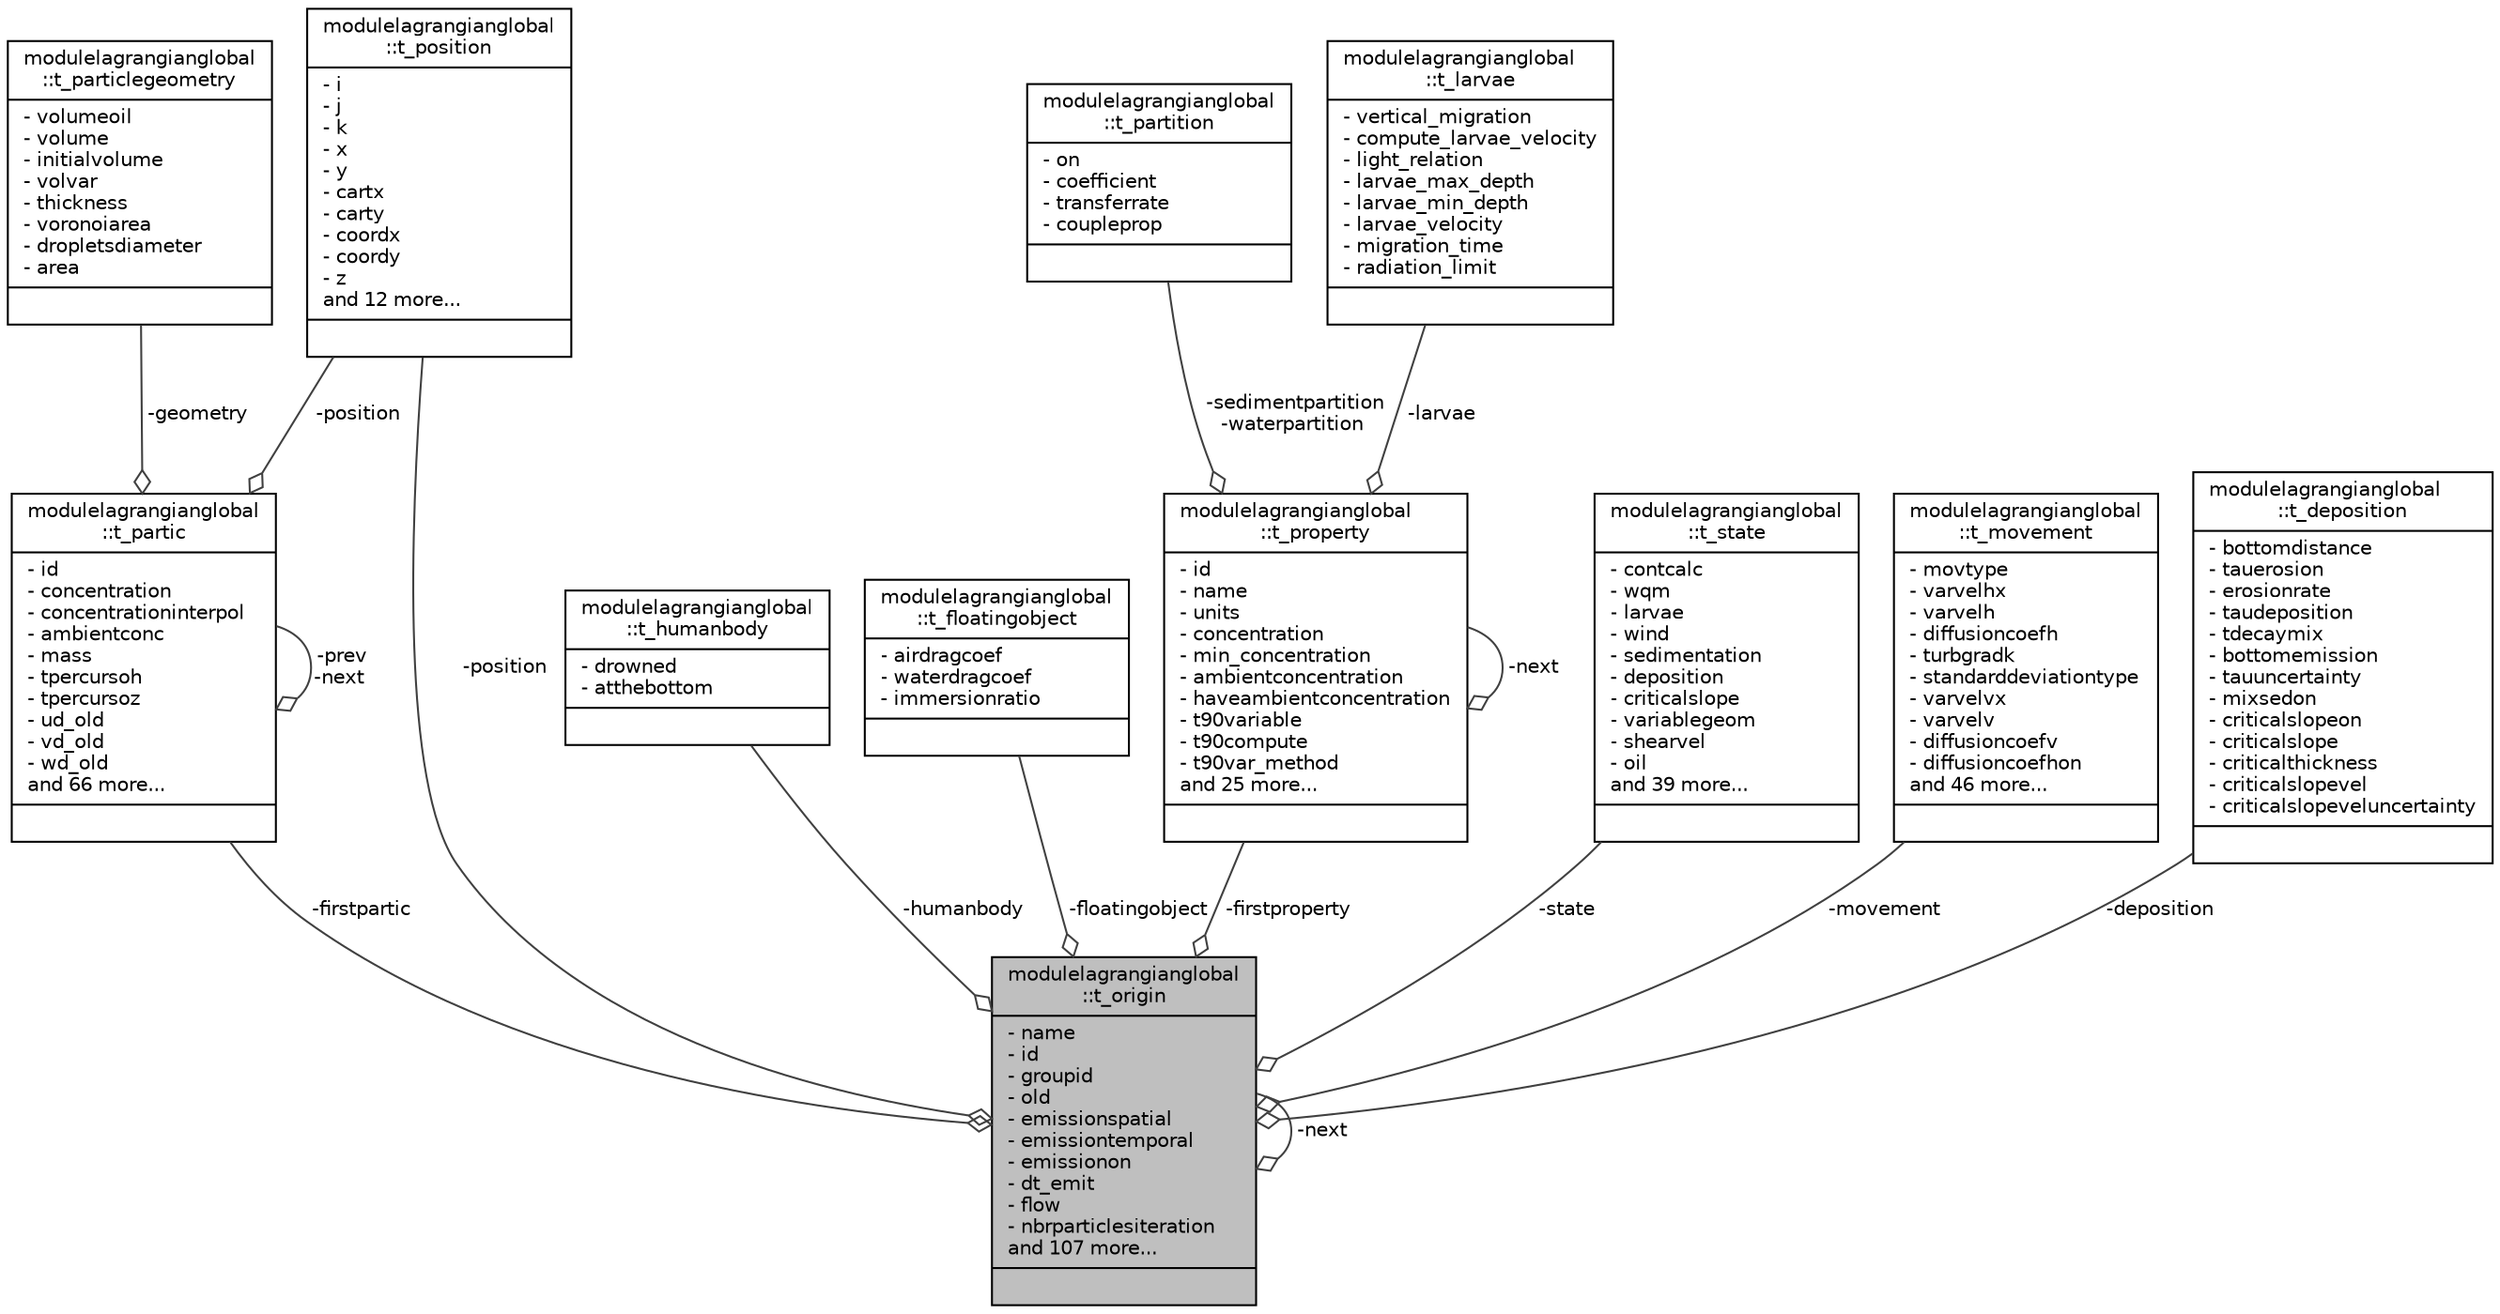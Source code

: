 digraph "modulelagrangianglobal::t_origin"
{
 // LATEX_PDF_SIZE
  edge [fontname="Helvetica",fontsize="10",labelfontname="Helvetica",labelfontsize="10"];
  node [fontname="Helvetica",fontsize="10",shape=record];
  Node1 [label="{modulelagrangianglobal\l::t_origin\n|- name\l- id\l- groupid\l- old\l- emissionspatial\l- emissiontemporal\l- emissionon\l- dt_emit\l- flow\l- nbrparticlesiteration\land 107 more...\l|}",height=0.2,width=0.4,color="black", fillcolor="grey75", style="filled", fontcolor="black",tooltip=" "];
  Node1 -> Node1 [color="grey25",fontsize="10",style="solid",label=" -next" ,arrowhead="odiamond",fontname="Helvetica"];
  Node2 -> Node1 [color="grey25",fontsize="10",style="solid",label=" -firstpartic" ,arrowhead="odiamond",fontname="Helvetica"];
  Node2 [label="{modulelagrangianglobal\l::t_partic\n|- id\l- concentration\l- concentrationinterpol\l- ambientconc\l- mass\l- tpercursoh\l- tpercursoz\l- ud_old\l- vd_old\l- wd_old\land 66 more...\l|}",height=0.2,width=0.4,color="black", fillcolor="white", style="filled",URL="$structmodulelagrangianglobal_1_1t__partic.html",tooltip=" "];
  Node2 -> Node2 [color="grey25",fontsize="10",style="solid",label=" -prev\n-next" ,arrowhead="odiamond",fontname="Helvetica"];
  Node3 -> Node2 [color="grey25",fontsize="10",style="solid",label=" -geometry" ,arrowhead="odiamond",fontname="Helvetica"];
  Node3 [label="{modulelagrangianglobal\l::t_particlegeometry\n|- volumeoil\l- volume\l- initialvolume\l- volvar\l- thickness\l- voronoiarea\l- dropletsdiameter\l- area\l|}",height=0.2,width=0.4,color="black", fillcolor="white", style="filled",URL="$structmodulelagrangianglobal_1_1t__particlegeometry.html",tooltip=" "];
  Node4 -> Node2 [color="grey25",fontsize="10",style="solid",label=" -position" ,arrowhead="odiamond",fontname="Helvetica"];
  Node4 [label="{modulelagrangianglobal\l::t_position\n|- i\l- j\l- k\l- x\l- y\l- cartx\l- carty\l- coordx\l- coordy\l- z\land 12 more...\l|}",height=0.2,width=0.4,color="black", fillcolor="white", style="filled",URL="$structmodulelagrangianglobal_1_1t__position.html",tooltip=" "];
  Node5 -> Node1 [color="grey25",fontsize="10",style="solid",label=" -humanbody" ,arrowhead="odiamond",fontname="Helvetica"];
  Node5 [label="{modulelagrangianglobal\l::t_humanbody\n|- drowned\l- atthebottom\l|}",height=0.2,width=0.4,color="black", fillcolor="white", style="filled",URL="$structmodulelagrangianglobal_1_1t__humanbody.html",tooltip=" "];
  Node6 -> Node1 [color="grey25",fontsize="10",style="solid",label=" -floatingobject" ,arrowhead="odiamond",fontname="Helvetica"];
  Node6 [label="{modulelagrangianglobal\l::t_floatingobject\n|- airdragcoef\l- waterdragcoef\l- immersionratio\l|}",height=0.2,width=0.4,color="black", fillcolor="white", style="filled",URL="$structmodulelagrangianglobal_1_1t__floatingobject.html",tooltip=" "];
  Node7 -> Node1 [color="grey25",fontsize="10",style="solid",label=" -firstproperty" ,arrowhead="odiamond",fontname="Helvetica"];
  Node7 [label="{modulelagrangianglobal\l::t_property\n|- id\l- name\l- units\l- concentration\l- min_concentration\l- ambientconcentration\l- haveambientconcentration\l- t90variable\l- t90compute\l- t90var_method\land 25 more...\l|}",height=0.2,width=0.4,color="black", fillcolor="white", style="filled",URL="$structmodulelagrangianglobal_1_1t__property.html",tooltip=" "];
  Node7 -> Node7 [color="grey25",fontsize="10",style="solid",label=" -next" ,arrowhead="odiamond",fontname="Helvetica"];
  Node8 -> Node7 [color="grey25",fontsize="10",style="solid",label=" -sedimentpartition\n-waterpartition" ,arrowhead="odiamond",fontname="Helvetica"];
  Node8 [label="{modulelagrangianglobal\l::t_partition\n|- on\l- coefficient\l- transferrate\l- coupleprop\l|}",height=0.2,width=0.4,color="black", fillcolor="white", style="filled",URL="$structmodulelagrangianglobal_1_1t__partition.html",tooltip=" "];
  Node9 -> Node7 [color="grey25",fontsize="10",style="solid",label=" -larvae" ,arrowhead="odiamond",fontname="Helvetica"];
  Node9 [label="{modulelagrangianglobal\l::t_larvae\n|- vertical_migration\l- compute_larvae_velocity\l- light_relation\l- larvae_max_depth\l- larvae_min_depth\l- larvae_velocity\l- migration_time\l- radiation_limit\l|}",height=0.2,width=0.4,color="black", fillcolor="white", style="filled",URL="$structmodulelagrangianglobal_1_1t__larvae.html",tooltip=" "];
  Node10 -> Node1 [color="grey25",fontsize="10",style="solid",label=" -state" ,arrowhead="odiamond",fontname="Helvetica"];
  Node10 [label="{modulelagrangianglobal\l::t_state\n|- contcalc\l- wqm\l- larvae\l- wind\l- sedimentation\l- deposition\l- criticalslope\l- variablegeom\l- shearvel\l- oil\land 39 more...\l|}",height=0.2,width=0.4,color="black", fillcolor="white", style="filled",URL="$structmodulelagrangianglobal_1_1t__state.html",tooltip=" "];
  Node11 -> Node1 [color="grey25",fontsize="10",style="solid",label=" -movement" ,arrowhead="odiamond",fontname="Helvetica"];
  Node11 [label="{modulelagrangianglobal\l::t_movement\n|- movtype\l- varvelhx\l- varvelh\l- diffusioncoefh\l- turbgradk\l- standarddeviationtype\l- varvelvx\l- varvelv\l- diffusioncoefv\l- diffusioncoefhon\land 46 more...\l|}",height=0.2,width=0.4,color="black", fillcolor="white", style="filled",URL="$structmodulelagrangianglobal_1_1t__movement.html",tooltip=" "];
  Node4 -> Node1 [color="grey25",fontsize="10",style="solid",label=" -position" ,arrowhead="odiamond",fontname="Helvetica"];
  Node12 -> Node1 [color="grey25",fontsize="10",style="solid",label=" -deposition" ,arrowhead="odiamond",fontname="Helvetica"];
  Node12 [label="{modulelagrangianglobal\l::t_deposition\n|- bottomdistance\l- tauerosion\l- erosionrate\l- taudeposition\l- tdecaymix\l- bottomemission\l- tauuncertainty\l- mixsedon\l- criticalslopeon\l- criticalslope\l- criticalthickness\l- criticalslopevel\l- criticalslopeveluncertainty\l|}",height=0.2,width=0.4,color="black", fillcolor="white", style="filled",URL="$structmodulelagrangianglobal_1_1t__deposition.html",tooltip=" "];
}
